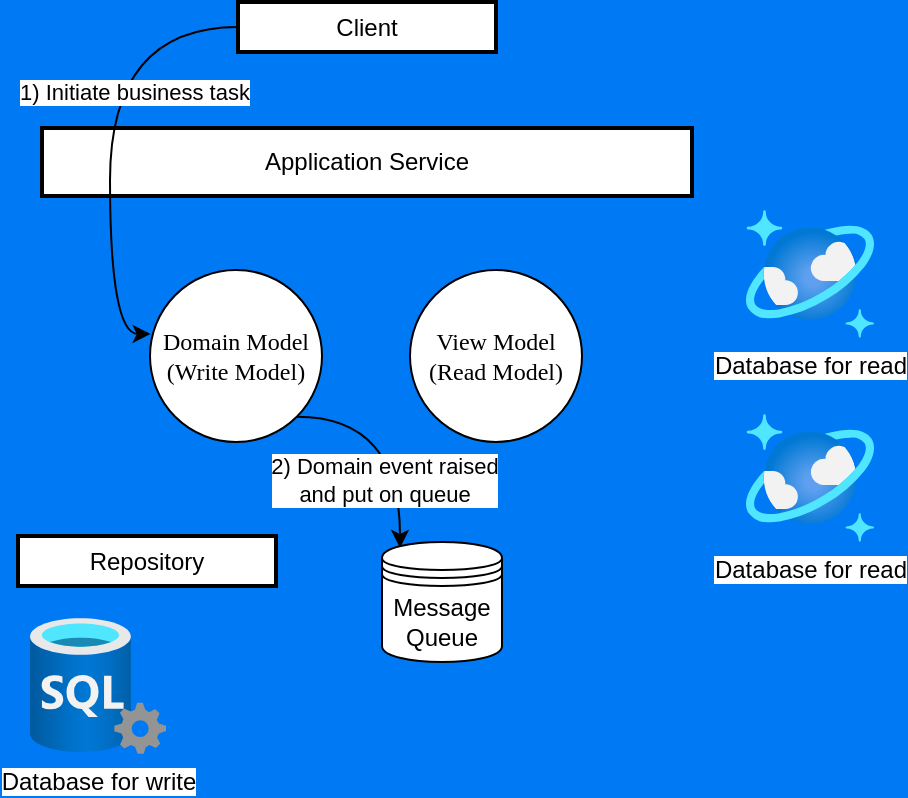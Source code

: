 <mxfile version="21.0.8" type="github">
  <diagram id="6a731a19-8d31-9384-78a2-239565b7b9f0" name="Page-1">
    <mxGraphModel dx="1259" dy="679" grid="0" gridSize="10" guides="1" tooltips="1" connect="1" arrows="1" fold="1" page="1" pageScale="1" pageWidth="413" pageHeight="583" background="#0079F5" math="0" shadow="0">
      <root>
        <mxCell id="0" />
        <mxCell id="1" parent="0" />
        <mxCell id="-VKRcfKKGnfU7Yh5SjRk-2085" value="Database for read" style="image;aspect=fixed;html=1;points=[];align=center;fontSize=12;image=img/lib/azure2/databases/Azure_Cosmos_DB.svg;" parent="1" vertex="1">
          <mxGeometry x="603" y="238" width="64" height="64" as="geometry" />
        </mxCell>
        <mxCell id="NSMJBN_e0fo4ytpCGNTQ-4" style="edgeStyle=orthogonalEdgeStyle;orthogonalLoop=1;jettySize=auto;html=1;exitX=1;exitY=1;exitDx=0;exitDy=0;entryX=0.15;entryY=0.05;entryDx=0;entryDy=0;entryPerimeter=0;curved=1;" edge="1" parent="1" source="-VKRcfKKGnfU7Yh5SjRk-2088" target="-VKRcfKKGnfU7Yh5SjRk-2112">
          <mxGeometry relative="1" as="geometry" />
        </mxCell>
        <mxCell id="NSMJBN_e0fo4ytpCGNTQ-5" value="2) Domain event raised&lt;br&gt;and put on queue" style="edgeLabel;html=1;align=center;verticalAlign=middle;resizable=0;points=[];" vertex="1" connectable="0" parent="NSMJBN_e0fo4ytpCGNTQ-4">
          <mxGeometry x="-0.32" y="-12" relative="1" as="geometry">
            <mxPoint x="3" y="19" as="offset" />
          </mxGeometry>
        </mxCell>
        <mxCell id="-VKRcfKKGnfU7Yh5SjRk-2088" value="&lt;font face=&quot;Tahoma&quot;&gt;Domain Model (Write Model)&lt;/font&gt;" style="ellipse;whiteSpace=wrap;html=1;aspect=fixed;" parent="1" vertex="1">
          <mxGeometry x="305" y="166" width="86" height="86" as="geometry" />
        </mxCell>
        <mxCell id="-VKRcfKKGnfU7Yh5SjRk-2089" value="Database for write" style="image;aspect=fixed;html=1;points=[];align=center;fontSize=12;image=img/lib/azure2/databases/SQL_Server.svg;" parent="1" vertex="1">
          <mxGeometry x="245" y="340" width="68" height="68" as="geometry" />
        </mxCell>
        <mxCell id="-VKRcfKKGnfU7Yh5SjRk-2092" value="Application Service" style="whiteSpace=wrap;strokeWidth=2;" parent="1" vertex="1">
          <mxGeometry x="251" y="95" width="325" height="34" as="geometry" />
        </mxCell>
        <mxCell id="NSMJBN_e0fo4ytpCGNTQ-1" style="edgeStyle=orthogonalEdgeStyle;orthogonalLoop=1;jettySize=auto;html=1;exitX=0;exitY=0.5;exitDx=0;exitDy=0;entryX=0.004;entryY=0.372;entryDx=0;entryDy=0;entryPerimeter=0;strokeColor=default;curved=1;" edge="1" parent="1" source="-VKRcfKKGnfU7Yh5SjRk-2094" target="-VKRcfKKGnfU7Yh5SjRk-2088">
          <mxGeometry relative="1" as="geometry" />
        </mxCell>
        <mxCell id="NSMJBN_e0fo4ytpCGNTQ-2" value="1) Initiate business task" style="edgeLabel;html=1;align=center;verticalAlign=middle;resizable=0;points=[];" vertex="1" connectable="0" parent="NSMJBN_e0fo4ytpCGNTQ-1">
          <mxGeometry x="-0.194" y="12" relative="1" as="geometry">
            <mxPoint as="offset" />
          </mxGeometry>
        </mxCell>
        <mxCell id="-VKRcfKKGnfU7Yh5SjRk-2094" value="Client" style="whiteSpace=wrap;strokeWidth=2;" parent="1" vertex="1">
          <mxGeometry x="349" y="32" width="129" height="25" as="geometry" />
        </mxCell>
        <mxCell id="-VKRcfKKGnfU7Yh5SjRk-2111" value="&lt;font face=&quot;Tahoma&quot;&gt;View Model (Read Model)&lt;/font&gt;" style="ellipse;whiteSpace=wrap;html=1;aspect=fixed;" parent="1" vertex="1">
          <mxGeometry x="435" y="166" width="86" height="86" as="geometry" />
        </mxCell>
        <mxCell id="-VKRcfKKGnfU7Yh5SjRk-2112" value="Message Queue" style="shape=datastore;whiteSpace=wrap;html=1;" parent="1" vertex="1">
          <mxGeometry x="421" y="302" width="60" height="60" as="geometry" />
        </mxCell>
        <mxCell id="-VKRcfKKGnfU7Yh5SjRk-2113" value="Database for read" style="image;aspect=fixed;html=1;points=[];align=center;fontSize=12;image=img/lib/azure2/databases/Azure_Cosmos_DB.svg;" parent="1" vertex="1">
          <mxGeometry x="603" y="136" width="64" height="64" as="geometry" />
        </mxCell>
        <mxCell id="-VKRcfKKGnfU7Yh5SjRk-2114" value="Repository" style="whiteSpace=wrap;strokeWidth=2;" parent="1" vertex="1">
          <mxGeometry x="239" y="299" width="129" height="25" as="geometry" />
        </mxCell>
      </root>
    </mxGraphModel>
  </diagram>
</mxfile>
